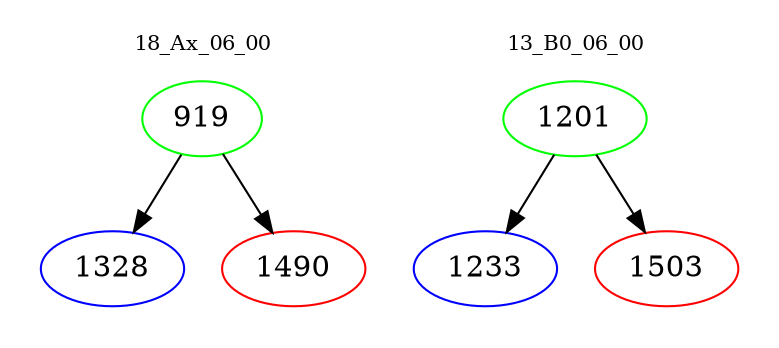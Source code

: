 digraph{
subgraph cluster_0 {
color = white
label = "18_Ax_06_00";
fontsize=10;
T0_919 [label="919", color="green"]
T0_919 -> T0_1328 [color="black"]
T0_1328 [label="1328", color="blue"]
T0_919 -> T0_1490 [color="black"]
T0_1490 [label="1490", color="red"]
}
subgraph cluster_1 {
color = white
label = "13_B0_06_00";
fontsize=10;
T1_1201 [label="1201", color="green"]
T1_1201 -> T1_1233 [color="black"]
T1_1233 [label="1233", color="blue"]
T1_1201 -> T1_1503 [color="black"]
T1_1503 [label="1503", color="red"]
}
}
